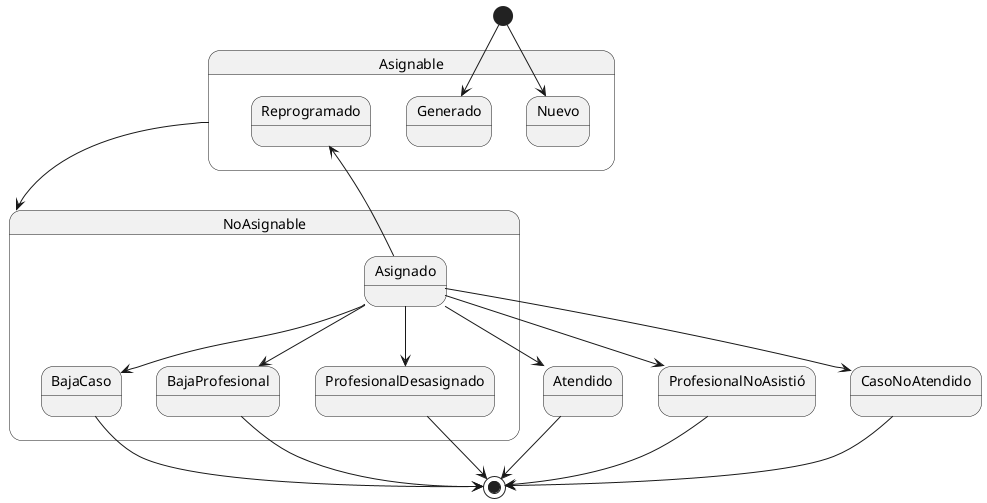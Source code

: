 @startuml

state Asignable {
  state Nuevo
  state Generado
  state Reprogramado
}

state NoAsignable {
  state Asignado
  state BajaCaso
  state BajaProfesional
  state ProfesionalDesasignado
}

state Atendido
state ProfesionalNoAsistió
state CasoNoAtendido

[*] --> Nuevo
[*] --> Generado
Asignable --> NoAsignable
Asignado --> Reprogramado

Asignado --> BajaCaso
Asignado --> BajaProfesional
Asignado --> ProfesionalDesasignado
Asignado --> Atendido
Asignado --> ProfesionalNoAsistió
Asignado --> CasoNoAtendido

BajaCaso --> [*]
BajaProfesional --> [*]
ProfesionalDesasignado --> [*]
Atendido --> [*]
ProfesionalNoAsistió --> [*]
CasoNoAtendido --> [*]

@enduml
